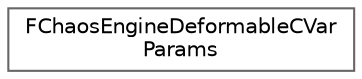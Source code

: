 digraph "Graphical Class Hierarchy"
{
 // INTERACTIVE_SVG=YES
 // LATEX_PDF_SIZE
  bgcolor="transparent";
  edge [fontname=Helvetica,fontsize=10,labelfontname=Helvetica,labelfontsize=10];
  node [fontname=Helvetica,fontsize=10,shape=box,height=0.2,width=0.4];
  rankdir="LR";
  Node0 [id="Node000000",label="FChaosEngineDeformableCVar\lParams",height=0.2,width=0.4,color="grey40", fillcolor="white", style="filled",URL="$d2/d93/structFChaosEngineDeformableCVarParams.html",tooltip=" "];
}
